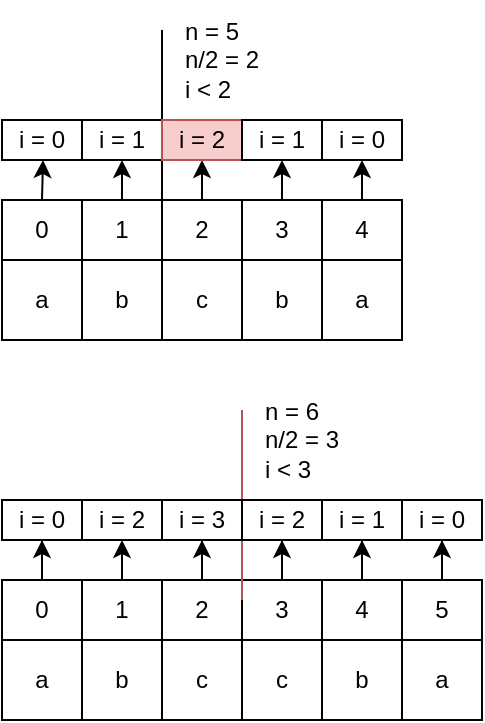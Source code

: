 <mxfile version="21.7.5" type="github">
  <diagram name="第 1 页" id="dkUAmcEz4Ft4TNXjTfV3">
    <mxGraphModel dx="809" dy="509" grid="1" gridSize="10" guides="1" tooltips="1" connect="1" arrows="1" fold="1" page="1" pageScale="1" pageWidth="827" pageHeight="1169" math="0" shadow="0">
      <root>
        <mxCell id="0" />
        <mxCell id="1" parent="0" />
        <mxCell id="A5HtiUHyVA4H0x5wCQ9Z-1" value="a" style="rounded=0;whiteSpace=wrap;html=1;" vertex="1" parent="1">
          <mxGeometry x="200" y="430" width="40" height="40" as="geometry" />
        </mxCell>
        <mxCell id="A5HtiUHyVA4H0x5wCQ9Z-2" value="b" style="rounded=0;whiteSpace=wrap;html=1;" vertex="1" parent="1">
          <mxGeometry x="240" y="430" width="40" height="40" as="geometry" />
        </mxCell>
        <mxCell id="A5HtiUHyVA4H0x5wCQ9Z-3" value="c" style="rounded=0;whiteSpace=wrap;html=1;" vertex="1" parent="1">
          <mxGeometry x="280" y="430" width="40" height="40" as="geometry" />
        </mxCell>
        <mxCell id="A5HtiUHyVA4H0x5wCQ9Z-4" value="c" style="rounded=0;whiteSpace=wrap;html=1;" vertex="1" parent="1">
          <mxGeometry x="320" y="430" width="40" height="40" as="geometry" />
        </mxCell>
        <mxCell id="A5HtiUHyVA4H0x5wCQ9Z-5" value="b" style="rounded=0;whiteSpace=wrap;html=1;" vertex="1" parent="1">
          <mxGeometry x="360" y="430" width="40" height="40" as="geometry" />
        </mxCell>
        <mxCell id="A5HtiUHyVA4H0x5wCQ9Z-6" value="a" style="rounded=0;whiteSpace=wrap;html=1;" vertex="1" parent="1">
          <mxGeometry x="400" y="430" width="40" height="40" as="geometry" />
        </mxCell>
        <mxCell id="A5HtiUHyVA4H0x5wCQ9Z-35" value="" style="edgeStyle=orthogonalEdgeStyle;rounded=0;orthogonalLoop=1;jettySize=auto;html=1;" edge="1" parent="1" source="A5HtiUHyVA4H0x5wCQ9Z-7" target="A5HtiUHyVA4H0x5wCQ9Z-34">
          <mxGeometry relative="1" as="geometry" />
        </mxCell>
        <mxCell id="A5HtiUHyVA4H0x5wCQ9Z-7" value="0" style="rounded=0;whiteSpace=wrap;html=1;" vertex="1" parent="1">
          <mxGeometry x="200" y="400" width="40" height="30" as="geometry" />
        </mxCell>
        <mxCell id="A5HtiUHyVA4H0x5wCQ9Z-38" style="edgeStyle=orthogonalEdgeStyle;rounded=0;orthogonalLoop=1;jettySize=auto;html=1;exitX=0.5;exitY=0;exitDx=0;exitDy=0;entryX=0.5;entryY=1;entryDx=0;entryDy=0;" edge="1" parent="1" source="A5HtiUHyVA4H0x5wCQ9Z-8" target="A5HtiUHyVA4H0x5wCQ9Z-36">
          <mxGeometry relative="1" as="geometry" />
        </mxCell>
        <mxCell id="A5HtiUHyVA4H0x5wCQ9Z-8" value="1" style="rounded=0;whiteSpace=wrap;html=1;" vertex="1" parent="1">
          <mxGeometry x="240" y="400" width="40" height="30" as="geometry" />
        </mxCell>
        <mxCell id="A5HtiUHyVA4H0x5wCQ9Z-40" style="edgeStyle=orthogonalEdgeStyle;rounded=0;orthogonalLoop=1;jettySize=auto;html=1;entryX=0.5;entryY=1;entryDx=0;entryDy=0;" edge="1" parent="1" source="A5HtiUHyVA4H0x5wCQ9Z-9" target="A5HtiUHyVA4H0x5wCQ9Z-37">
          <mxGeometry relative="1" as="geometry" />
        </mxCell>
        <mxCell id="A5HtiUHyVA4H0x5wCQ9Z-9" value="2" style="rounded=0;whiteSpace=wrap;html=1;" vertex="1" parent="1">
          <mxGeometry x="280" y="400" width="40" height="30" as="geometry" />
        </mxCell>
        <mxCell id="A5HtiUHyVA4H0x5wCQ9Z-46" style="edgeStyle=orthogonalEdgeStyle;rounded=0;orthogonalLoop=1;jettySize=auto;html=1;entryX=0.5;entryY=1;entryDx=0;entryDy=0;" edge="1" parent="1" source="A5HtiUHyVA4H0x5wCQ9Z-10" target="A5HtiUHyVA4H0x5wCQ9Z-41">
          <mxGeometry relative="1" as="geometry" />
        </mxCell>
        <mxCell id="A5HtiUHyVA4H0x5wCQ9Z-10" value="3" style="rounded=0;whiteSpace=wrap;html=1;" vertex="1" parent="1">
          <mxGeometry x="320" y="400" width="40" height="30" as="geometry" />
        </mxCell>
        <mxCell id="A5HtiUHyVA4H0x5wCQ9Z-47" style="edgeStyle=orthogonalEdgeStyle;rounded=0;orthogonalLoop=1;jettySize=auto;html=1;entryX=0.5;entryY=1;entryDx=0;entryDy=0;" edge="1" parent="1" source="A5HtiUHyVA4H0x5wCQ9Z-11" target="A5HtiUHyVA4H0x5wCQ9Z-42">
          <mxGeometry relative="1" as="geometry" />
        </mxCell>
        <mxCell id="A5HtiUHyVA4H0x5wCQ9Z-11" value="4" style="rounded=0;whiteSpace=wrap;html=1;" vertex="1" parent="1">
          <mxGeometry x="360" y="400" width="40" height="30" as="geometry" />
        </mxCell>
        <mxCell id="A5HtiUHyVA4H0x5wCQ9Z-48" style="edgeStyle=orthogonalEdgeStyle;rounded=0;orthogonalLoop=1;jettySize=auto;html=1;entryX=0.5;entryY=1;entryDx=0;entryDy=0;" edge="1" parent="1" source="A5HtiUHyVA4H0x5wCQ9Z-12" target="A5HtiUHyVA4H0x5wCQ9Z-43">
          <mxGeometry relative="1" as="geometry" />
        </mxCell>
        <mxCell id="A5HtiUHyVA4H0x5wCQ9Z-12" value="5" style="rounded=0;whiteSpace=wrap;html=1;" vertex="1" parent="1">
          <mxGeometry x="400" y="400" width="40" height="30" as="geometry" />
        </mxCell>
        <mxCell id="A5HtiUHyVA4H0x5wCQ9Z-13" value="a" style="rounded=0;whiteSpace=wrap;html=1;" vertex="1" parent="1">
          <mxGeometry x="200" y="240" width="40" height="40" as="geometry" />
        </mxCell>
        <mxCell id="A5HtiUHyVA4H0x5wCQ9Z-14" value="b" style="rounded=0;whiteSpace=wrap;html=1;" vertex="1" parent="1">
          <mxGeometry x="240" y="240" width="40" height="40" as="geometry" />
        </mxCell>
        <mxCell id="A5HtiUHyVA4H0x5wCQ9Z-15" value="c" style="rounded=0;whiteSpace=wrap;html=1;" vertex="1" parent="1">
          <mxGeometry x="280" y="240" width="40" height="40" as="geometry" />
        </mxCell>
        <mxCell id="A5HtiUHyVA4H0x5wCQ9Z-16" value="b" style="rounded=0;whiteSpace=wrap;html=1;" vertex="1" parent="1">
          <mxGeometry x="320" y="240" width="40" height="40" as="geometry" />
        </mxCell>
        <mxCell id="A5HtiUHyVA4H0x5wCQ9Z-17" value="a" style="rounded=0;whiteSpace=wrap;html=1;" vertex="1" parent="1">
          <mxGeometry x="360" y="240" width="40" height="40" as="geometry" />
        </mxCell>
        <mxCell id="A5HtiUHyVA4H0x5wCQ9Z-19" value="0" style="rounded=0;whiteSpace=wrap;html=1;" vertex="1" parent="1">
          <mxGeometry x="200" y="210" width="40" height="30" as="geometry" />
        </mxCell>
        <mxCell id="A5HtiUHyVA4H0x5wCQ9Z-20" value="1" style="rounded=0;whiteSpace=wrap;html=1;" vertex="1" parent="1">
          <mxGeometry x="240" y="210" width="40" height="30" as="geometry" />
        </mxCell>
        <mxCell id="A5HtiUHyVA4H0x5wCQ9Z-21" value="2" style="rounded=0;whiteSpace=wrap;html=1;" vertex="1" parent="1">
          <mxGeometry x="280" y="210" width="40" height="30" as="geometry" />
        </mxCell>
        <mxCell id="A5HtiUHyVA4H0x5wCQ9Z-22" value="3" style="rounded=0;whiteSpace=wrap;html=1;" vertex="1" parent="1">
          <mxGeometry x="320" y="210" width="40" height="30" as="geometry" />
        </mxCell>
        <mxCell id="A5HtiUHyVA4H0x5wCQ9Z-23" value="4" style="rounded=0;whiteSpace=wrap;html=1;" vertex="1" parent="1">
          <mxGeometry x="360" y="210" width="40" height="30" as="geometry" />
        </mxCell>
        <mxCell id="A5HtiUHyVA4H0x5wCQ9Z-25" value="&lt;div style=&quot;text-align: left;&quot;&gt;&lt;span style=&quot;background-color: initial;&quot;&gt;n = 5&lt;/span&gt;&lt;/div&gt;&lt;div style=&quot;text-align: left;&quot;&gt;&lt;span style=&quot;background-color: initial;&quot;&gt;n/2 = 2&lt;/span&gt;&lt;/div&gt;&lt;div style=&quot;text-align: left;&quot;&gt;&lt;span style=&quot;background-color: initial;&quot;&gt;i &amp;lt; 2&lt;/span&gt;&lt;/div&gt;" style="text;html=1;strokeColor=none;fillColor=none;align=center;verticalAlign=middle;whiteSpace=wrap;rounded=0;" vertex="1" parent="1">
          <mxGeometry x="280" y="110" width="60" height="60" as="geometry" />
        </mxCell>
        <mxCell id="A5HtiUHyVA4H0x5wCQ9Z-26" value="" style="endArrow=none;html=1;rounded=0;entryX=0;entryY=0;entryDx=0;entryDy=0;exitX=0;exitY=0.25;exitDx=0;exitDy=0;" edge="1" parent="1" source="A5HtiUHyVA4H0x5wCQ9Z-25" target="A5HtiUHyVA4H0x5wCQ9Z-21">
          <mxGeometry width="50" height="50" relative="1" as="geometry">
            <mxPoint x="320" y="230" as="sourcePoint" />
            <mxPoint x="370" y="180" as="targetPoint" />
          </mxGeometry>
        </mxCell>
        <mxCell id="A5HtiUHyVA4H0x5wCQ9Z-28" value="&lt;div style=&quot;text-align: left;&quot;&gt;&lt;span style=&quot;background-color: initial;&quot;&gt;n = 6&lt;/span&gt;&lt;/div&gt;&lt;div style=&quot;text-align: left;&quot;&gt;&lt;span style=&quot;background-color: initial;&quot;&gt;n/2 = 3&lt;/span&gt;&lt;/div&gt;&lt;div style=&quot;text-align: left;&quot;&gt;&lt;span style=&quot;background-color: initial;&quot;&gt;i &amp;lt; 3&lt;/span&gt;&lt;/div&gt;" style="text;html=1;strokeColor=none;fillColor=none;align=center;verticalAlign=middle;whiteSpace=wrap;rounded=0;" vertex="1" parent="1">
          <mxGeometry x="320" y="300" width="60" height="60" as="geometry" />
        </mxCell>
        <mxCell id="A5HtiUHyVA4H0x5wCQ9Z-29" value="" style="endArrow=none;html=1;rounded=0;entryX=0;entryY=0;entryDx=0;entryDy=0;exitX=0;exitY=0.25;exitDx=0;exitDy=0;fillColor=#f8cecc;strokeColor=#b85450;" edge="1" parent="1" source="A5HtiUHyVA4H0x5wCQ9Z-28" target="A5HtiUHyVA4H0x5wCQ9Z-10">
          <mxGeometry width="50" height="50" relative="1" as="geometry">
            <mxPoint x="319.43" y="355" as="sourcePoint" />
            <mxPoint x="319.43" y="400" as="targetPoint" />
            <Array as="points">
              <mxPoint x="320" y="410" />
            </Array>
          </mxGeometry>
        </mxCell>
        <mxCell id="A5HtiUHyVA4H0x5wCQ9Z-34" value="i = 0" style="whiteSpace=wrap;html=1;rounded=0;" vertex="1" parent="1">
          <mxGeometry x="200" y="360" width="40" height="20" as="geometry" />
        </mxCell>
        <mxCell id="A5HtiUHyVA4H0x5wCQ9Z-36" value="i = 2" style="whiteSpace=wrap;html=1;rounded=0;" vertex="1" parent="1">
          <mxGeometry x="240" y="360" width="40" height="20" as="geometry" />
        </mxCell>
        <mxCell id="A5HtiUHyVA4H0x5wCQ9Z-37" value="i = 3" style="whiteSpace=wrap;html=1;rounded=0;" vertex="1" parent="1">
          <mxGeometry x="280" y="360" width="40" height="20" as="geometry" />
        </mxCell>
        <mxCell id="A5HtiUHyVA4H0x5wCQ9Z-41" value="i = 2" style="whiteSpace=wrap;html=1;rounded=0;" vertex="1" parent="1">
          <mxGeometry x="320" y="360" width="40" height="20" as="geometry" />
        </mxCell>
        <mxCell id="A5HtiUHyVA4H0x5wCQ9Z-42" value="i = 1" style="whiteSpace=wrap;html=1;rounded=0;" vertex="1" parent="1">
          <mxGeometry x="360" y="360" width="40" height="20" as="geometry" />
        </mxCell>
        <mxCell id="A5HtiUHyVA4H0x5wCQ9Z-43" value="i = 0" style="whiteSpace=wrap;html=1;rounded=0;" vertex="1" parent="1">
          <mxGeometry x="400" y="360" width="40" height="20" as="geometry" />
        </mxCell>
        <mxCell id="A5HtiUHyVA4H0x5wCQ9Z-49" value="" style="edgeStyle=orthogonalEdgeStyle;rounded=0;orthogonalLoop=1;jettySize=auto;html=1;" edge="1" parent="1" target="A5HtiUHyVA4H0x5wCQ9Z-55">
          <mxGeometry relative="1" as="geometry">
            <mxPoint x="220" y="210" as="sourcePoint" />
          </mxGeometry>
        </mxCell>
        <mxCell id="A5HtiUHyVA4H0x5wCQ9Z-50" style="edgeStyle=orthogonalEdgeStyle;rounded=0;orthogonalLoop=1;jettySize=auto;html=1;exitX=0.5;exitY=0;exitDx=0;exitDy=0;entryX=0.5;entryY=1;entryDx=0;entryDy=0;" edge="1" parent="1" target="A5HtiUHyVA4H0x5wCQ9Z-56">
          <mxGeometry relative="1" as="geometry">
            <mxPoint x="260" y="210" as="sourcePoint" />
          </mxGeometry>
        </mxCell>
        <mxCell id="A5HtiUHyVA4H0x5wCQ9Z-51" style="edgeStyle=orthogonalEdgeStyle;rounded=0;orthogonalLoop=1;jettySize=auto;html=1;entryX=0.5;entryY=1;entryDx=0;entryDy=0;" edge="1" parent="1" target="A5HtiUHyVA4H0x5wCQ9Z-57">
          <mxGeometry relative="1" as="geometry">
            <mxPoint x="300" y="210" as="sourcePoint" />
          </mxGeometry>
        </mxCell>
        <mxCell id="A5HtiUHyVA4H0x5wCQ9Z-52" style="edgeStyle=orthogonalEdgeStyle;rounded=0;orthogonalLoop=1;jettySize=auto;html=1;entryX=0.5;entryY=1;entryDx=0;entryDy=0;" edge="1" parent="1" target="A5HtiUHyVA4H0x5wCQ9Z-58">
          <mxGeometry relative="1" as="geometry">
            <mxPoint x="340" y="210" as="sourcePoint" />
          </mxGeometry>
        </mxCell>
        <mxCell id="A5HtiUHyVA4H0x5wCQ9Z-53" style="edgeStyle=orthogonalEdgeStyle;rounded=0;orthogonalLoop=1;jettySize=auto;html=1;entryX=0.5;entryY=1;entryDx=0;entryDy=0;" edge="1" parent="1" target="A5HtiUHyVA4H0x5wCQ9Z-59">
          <mxGeometry relative="1" as="geometry">
            <mxPoint x="380" y="210" as="sourcePoint" />
          </mxGeometry>
        </mxCell>
        <mxCell id="A5HtiUHyVA4H0x5wCQ9Z-55" value="i = 0" style="whiteSpace=wrap;html=1;rounded=0;" vertex="1" parent="1">
          <mxGeometry x="200" y="170" width="40" height="20" as="geometry" />
        </mxCell>
        <mxCell id="A5HtiUHyVA4H0x5wCQ9Z-56" value="i = 1" style="whiteSpace=wrap;html=1;rounded=0;" vertex="1" parent="1">
          <mxGeometry x="240" y="170" width="40" height="20" as="geometry" />
        </mxCell>
        <mxCell id="A5HtiUHyVA4H0x5wCQ9Z-57" value="i = 2" style="whiteSpace=wrap;html=1;rounded=0;fillColor=#f8cecc;strokeColor=#b85450;" vertex="1" parent="1">
          <mxGeometry x="280" y="170" width="40" height="20" as="geometry" />
        </mxCell>
        <mxCell id="A5HtiUHyVA4H0x5wCQ9Z-58" value="i = 1" style="whiteSpace=wrap;html=1;rounded=0;" vertex="1" parent="1">
          <mxGeometry x="320" y="170" width="40" height="20" as="geometry" />
        </mxCell>
        <mxCell id="A5HtiUHyVA4H0x5wCQ9Z-59" value="i = 0" style="whiteSpace=wrap;html=1;rounded=0;" vertex="1" parent="1">
          <mxGeometry x="360" y="170" width="40" height="20" as="geometry" />
        </mxCell>
      </root>
    </mxGraphModel>
  </diagram>
</mxfile>
